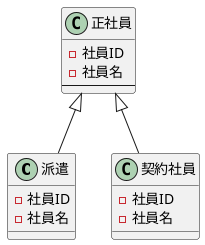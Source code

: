 @startuml 演習3‐1
class 派遣{
- 社員ID
- 社員名
}
class 契約社員{
- 社員ID
- 社員名
}
class 正社員{ 
- 社員ID
- 社員名
---
}

正社員 <|-- 契約社員
正社員 <|-- 派遣
@enduml
